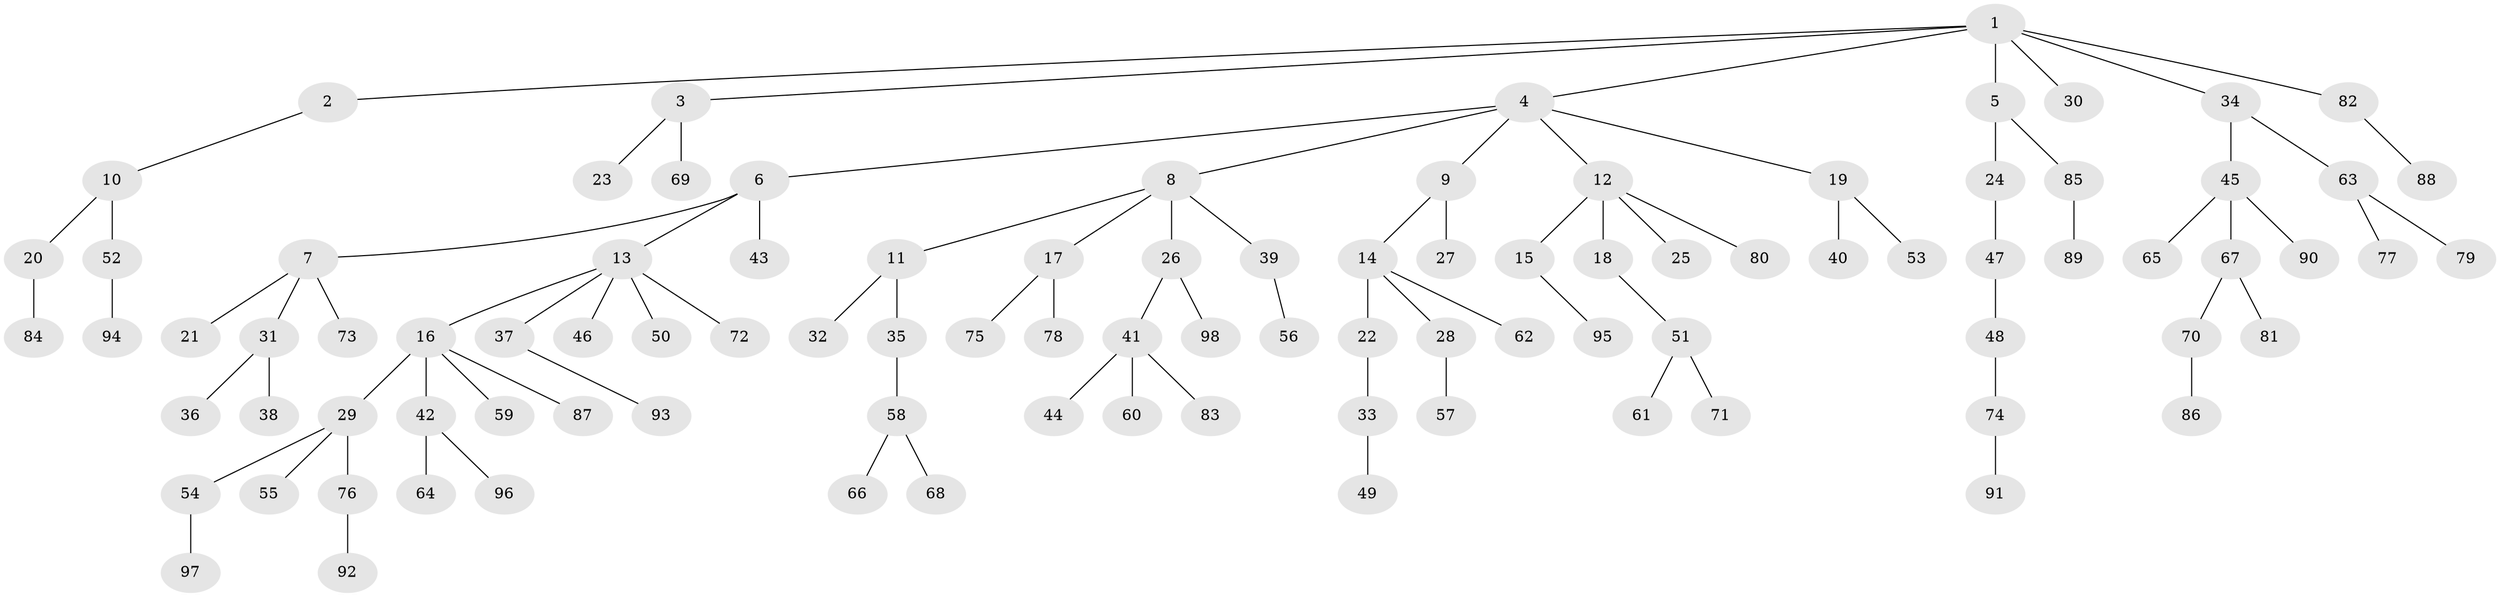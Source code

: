 // Generated by graph-tools (version 1.1) at 2025/02/03/09/25 03:02:27]
// undirected, 98 vertices, 97 edges
graph export_dot {
graph [start="1"]
  node [color=gray90,style=filled];
  1;
  2;
  3;
  4;
  5;
  6;
  7;
  8;
  9;
  10;
  11;
  12;
  13;
  14;
  15;
  16;
  17;
  18;
  19;
  20;
  21;
  22;
  23;
  24;
  25;
  26;
  27;
  28;
  29;
  30;
  31;
  32;
  33;
  34;
  35;
  36;
  37;
  38;
  39;
  40;
  41;
  42;
  43;
  44;
  45;
  46;
  47;
  48;
  49;
  50;
  51;
  52;
  53;
  54;
  55;
  56;
  57;
  58;
  59;
  60;
  61;
  62;
  63;
  64;
  65;
  66;
  67;
  68;
  69;
  70;
  71;
  72;
  73;
  74;
  75;
  76;
  77;
  78;
  79;
  80;
  81;
  82;
  83;
  84;
  85;
  86;
  87;
  88;
  89;
  90;
  91;
  92;
  93;
  94;
  95;
  96;
  97;
  98;
  1 -- 2;
  1 -- 3;
  1 -- 4;
  1 -- 5;
  1 -- 30;
  1 -- 34;
  1 -- 82;
  2 -- 10;
  3 -- 23;
  3 -- 69;
  4 -- 6;
  4 -- 8;
  4 -- 9;
  4 -- 12;
  4 -- 19;
  5 -- 24;
  5 -- 85;
  6 -- 7;
  6 -- 13;
  6 -- 43;
  7 -- 21;
  7 -- 31;
  7 -- 73;
  8 -- 11;
  8 -- 17;
  8 -- 26;
  8 -- 39;
  9 -- 14;
  9 -- 27;
  10 -- 20;
  10 -- 52;
  11 -- 32;
  11 -- 35;
  12 -- 15;
  12 -- 18;
  12 -- 25;
  12 -- 80;
  13 -- 16;
  13 -- 37;
  13 -- 46;
  13 -- 50;
  13 -- 72;
  14 -- 22;
  14 -- 28;
  14 -- 62;
  15 -- 95;
  16 -- 29;
  16 -- 42;
  16 -- 59;
  16 -- 87;
  17 -- 75;
  17 -- 78;
  18 -- 51;
  19 -- 40;
  19 -- 53;
  20 -- 84;
  22 -- 33;
  24 -- 47;
  26 -- 41;
  26 -- 98;
  28 -- 57;
  29 -- 54;
  29 -- 55;
  29 -- 76;
  31 -- 36;
  31 -- 38;
  33 -- 49;
  34 -- 45;
  34 -- 63;
  35 -- 58;
  37 -- 93;
  39 -- 56;
  41 -- 44;
  41 -- 60;
  41 -- 83;
  42 -- 64;
  42 -- 96;
  45 -- 65;
  45 -- 67;
  45 -- 90;
  47 -- 48;
  48 -- 74;
  51 -- 61;
  51 -- 71;
  52 -- 94;
  54 -- 97;
  58 -- 66;
  58 -- 68;
  63 -- 77;
  63 -- 79;
  67 -- 70;
  67 -- 81;
  70 -- 86;
  74 -- 91;
  76 -- 92;
  82 -- 88;
  85 -- 89;
}
